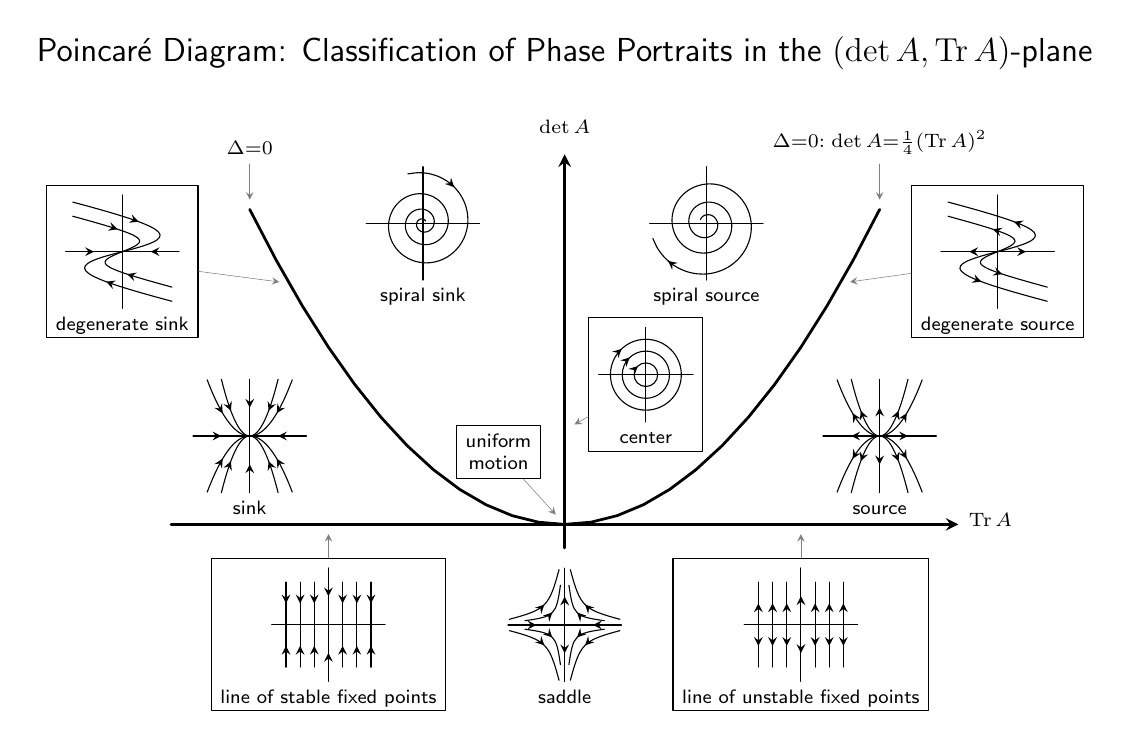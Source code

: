 \documentclass[tikz,border=10pt]{standalone}
\usetikzlibrary{decorations.markings}

\tikzset
 {every pin/.style = {pin edge = {<-}},    % pins are arrows from label to point
  > = stealth,                            % arrow tips look like stealth bombers
  flow/.style =    % everything marked as "flow" will be decorated with an arrow
   {decoration = {markings, mark=at position #1 with {\arrow{>}}},
    postaction = {decorate}
   },
  flow/.default = 0.5,          % default position of the arrow is in the middle
  main/.style = {line width=1pt}                    % thick lines for main graph
 }

% \newtemplate[Scaling, default 0.18]{\NameOfTemplate}{Caption}{Code}
%
% Typesets Code and stores it in the box \NameOfTemplate.
% This way we avoid nested tikzpictures when inserting the templates into the
% main picture, since nesting is not guaranteed to work.
\newcommand\newtemplate[4][0.18]%
 {\newsavebox#2%
  \savebox#2%
   {\begin{tabular}{@{}c@{}}
      \begin{tikzpicture}[scale=#1]
      #4
      \end{tikzpicture}\\[-1ex]
      \templatecaption{#3}\\[-1ex]
    \end{tabular}%
   }%
 }
\newcommand\template[1]{\usebox{#1}}             % use the Code stored in box #1
\newcommand\templatecaption[1]{{\sffamily\scriptsize#1}}       % typeset caption
\newcommand\Tr{\mathop{\mathrm{Tr}}}

\newtemplate\sink{sink}%
 {\foreach \sx in {+,-}                   % for right/left half do:
   {\draw[flow] (\sx4,0) -- (0,0);        %   draw half of horizontal axis
    \draw[flow] (0,\sx4) -- (0,0);        %   draw half of vertical axis
    \foreach \sy in {+,-}                 %   for upper/lower quadrant do:
      \foreach \a/\b in {2/1,3/0.44}      %     draw two half-parabolas
        \draw[flow,domain=\sx\a:0] plot (\x, {\sy\b*\x*\x});
   }
 }

\newtemplate\source{source}%
 {\foreach \sx in {+,-}                   % for right/left half do:
   {\draw[flow] (0,0) -- (\sx4,0);        %   draw half of horizontal axis
    \draw[flow] (0,0) -- (0,\sx4);        %   draw half of vertical axis
    \foreach \sy in {+,-}                 %   for upper/lower quadrant do:
      \foreach \a/\b in {2/1,3/0.44}      %     draw two half-parabolas
        \draw[flow,domain=0:\sx\a] plot (\x, {\sy\b*\x*\x});
   }
 }

\newtemplate\stablefp{line of stable fixed points}%
 {\draw (-4,0) -- (4,0);                  % draw horizontal axis
  \foreach \sy in {+,-}                   % for upper/lower half do:
   {\draw[flow] (0,\sy4) -- (0,0);        %   draw half of vertical axis
    \foreach \x in {-3,-2,-1,1,2,3}       %   draw six vertical half-lines
      \draw[flow] (\x,\sy3) -- (\x,0);
   }
 }

\newtemplate\unstablefp{line of unstable fixed points}%
 {\draw (-4,0) -- (4,0);                  % draw horizontal axis
  \foreach \sy in {+,-}                   % for upper/lower half do:
   {\draw[flow] (0,0) -- (0,\sy4);        %   draw half of vertical axis
    \foreach \x in {-3,-2,-1,1,2,3}       %   draw six vertical half-lines
      \draw[flow] (\x,0) -- (\x,\sy3);
   }
 }

\newtemplate\spiralsink{spiral sink}%
 {\draw (-4,0) -- (4,0);                  % draw horizontal axis
  \draw (0,-4) -- (0,4);                  % draw vertical axis
  \draw [samples=100,smooth,domain=27:7]  % draw spiral
       plot ({\x r}:{0.005*\x*\x});       % Using "flow" here gives "Dimension
  \def\x{26}                              %        too large", so we draw a tiny
  \draw[->] ({\x r}:{0.005*\x*\x}) -- +(0.01,-0.01);%     tangent for the arrow.
 }

\newtemplate\spiralsource{spiral source}%
 {\draw (-4,0) -- (4,0);                  % draw horizontal axis
  \draw (0,-4) -- (0,4);                  % draw vertical axis
  \draw [samples=100,smooth,domain=10:28] % draw spiral
       plot ({-\x r}:{0.005*\x*\x});      % Using "flow" here gives "Dimension
  \def\x{27.5}                            %        too large", so we draw a tiny
  \draw[<-] ({-\x r}:{0.005*\x*\x}) -- +(0.01,-0.008);%   tangent for the arrow.
 }

\newtemplate[0.15]\centre{center}% British spelling since \center is in use
 {\draw (-4,0) -- (4,0);                  % draw horizontal axis
  \draw (0,-4) -- (0,4);                  % draw vertical axis
  \foreach \r in {1,2,3}                  % draw three circles
    \draw[flow=0.63] (\r,0) arc (0:-360:\r cm);
 }

\newtemplate\saddle{saddle}%
 {\foreach \sx in {+,-}                   % for right/left half do:
   {\draw[flow] (\sx4,0) -- (0,0);        %   draw half of horizontal axis
    \draw[flow] (0,0) -- (0,\sx4);        %   draw half of vertical axis
    \foreach \sy in {+,-}                 %   for upper/lower quadrant do:
      \foreach \a/\b/\c/\d in {2.8/0.3/0.7/0.6, 3.9/0.4/1.3/1.1}
        \draw[flow] (\sx\a,\sy\b)         %     draw two bent lines
          .. controls (\sx\c,\sy\d) and (\sx\d,\sy\c)
          .. (\sx\b,\sy\a);
   }
 }

\newtemplate\degensink{degenerate sink}%
 {\draw (0,-4) -- (0,4);                  % draw vertical axis
  \foreach \s in {+,-}                    % for upper/lower half do:
   {\draw[flow] (\s4,0) -- (0,0);         %   draw half of horizontal axis
    \foreach \a/\b/\c/\d in {3.5/4/1.5/1, 2.5/2/1/0.8}
      \draw[flow] (\s-3.5,\s\a)           %   draw two bent lines
        .. controls (\s\b,\s\c) and (\s\b,\s\d)
        .. (0,0);
   }
 }

\newtemplate\degensource{degenerate source}%
 {\draw (0,-4) -- (0,4);                  % draw vertical axis
  \foreach \s in {+,-}                    % for upper/lower half do:
   {\draw[flow] (0,0) -- (\s4,0);         %   draw half of horizontal axis
    \foreach \a/\b/\c/\d in {3.5/4/1.5/1, 2.5/2/1/0.8}
      \draw[flow] (0,0)                   %   draw two bent lines
        .. controls (\s\b,\s\d) and (\s\b,\s\c)
        .. (\s-3.5,\s\a);
   }
 }

\begin{document}
\begin{tikzpicture}[line cap=round,line join=round]
  % MAIN DIAGRAM
  \draw [main,->] (0,-0.3) -- (0,4.7)                            % vertical axis
    node [label={[above]$\scriptstyle\det A$}] {}
    node [label={[above,yshift=0.8cm]%
      {\sffamily\large Poincar\'e Diagram: Classification of Phase
      Portraits in the $(\det A,\Tr A)$-plane}}] {};
  \draw [main,->] (-5,0) -- (5,0)                              % horizontal axis
    node [label={[right,yshift=-0.5ex]$\scriptstyle\Tr A$}] {}; 
  \draw [main, domain=-4:4] plot (\x, {0.25*\x*\x});                % main graph
  \node at (-4,4) [pin={[above]$\scriptstyle\Delta=0$}] {};
  \node at ( 4,4) [pin={[above,align=left]%
    {$\scriptstyle\Delta=0:\;\det A=\frac{1}{4}(\Tr A)^2$}}] {};
  % TEMPLATES describing areas
  \node at ( 0  ,-1.4) {\template\saddle};
  \node at (-4  , 1  ) {\template\sink};
  \node at ( 4  , 1  ) {\template\source}; 
  \node at (-1.8, 3.7) {\template\spiralsink};
  \node at ( 1.8, 3.7) {\template\spiralsource};
  % TEMPLATES labeling lines and points
  \node at ( 0  , 1.2) [pin={[draw,right,xshift=0.3cm]%
    \template\centre}] {};
  \node at (-3  , 0  ) [pin={[draw,below,yshift=-1cm]%
    \template\stablefp}] {};
  \node at ( 3  , 0  ) [pin={[draw,below,yshift=-1cm]%
    \template\unstablefp}] {};
  \node at (-3.5,{0.25*3.5*3.5}) [pin={[draw,left,xshift=-1.15cm,yshift=-0.3cm]%
    \template\degensink}] {};
  \node at ( 3.5,{0.25*3.5*3.5}) [pin={[draw,right,xshift=0.9cm,yshift=-0.3cm]%
    \template\degensource}] {};
  \node at ( 0  , 0  ) [pin={[draw,above left,align=center,xshift=-0.3cm]%
    \templatecaption{uniform}\\[-1ex]\templatecaption{motion}}] {};
\end{tikzpicture}
\end{document}
